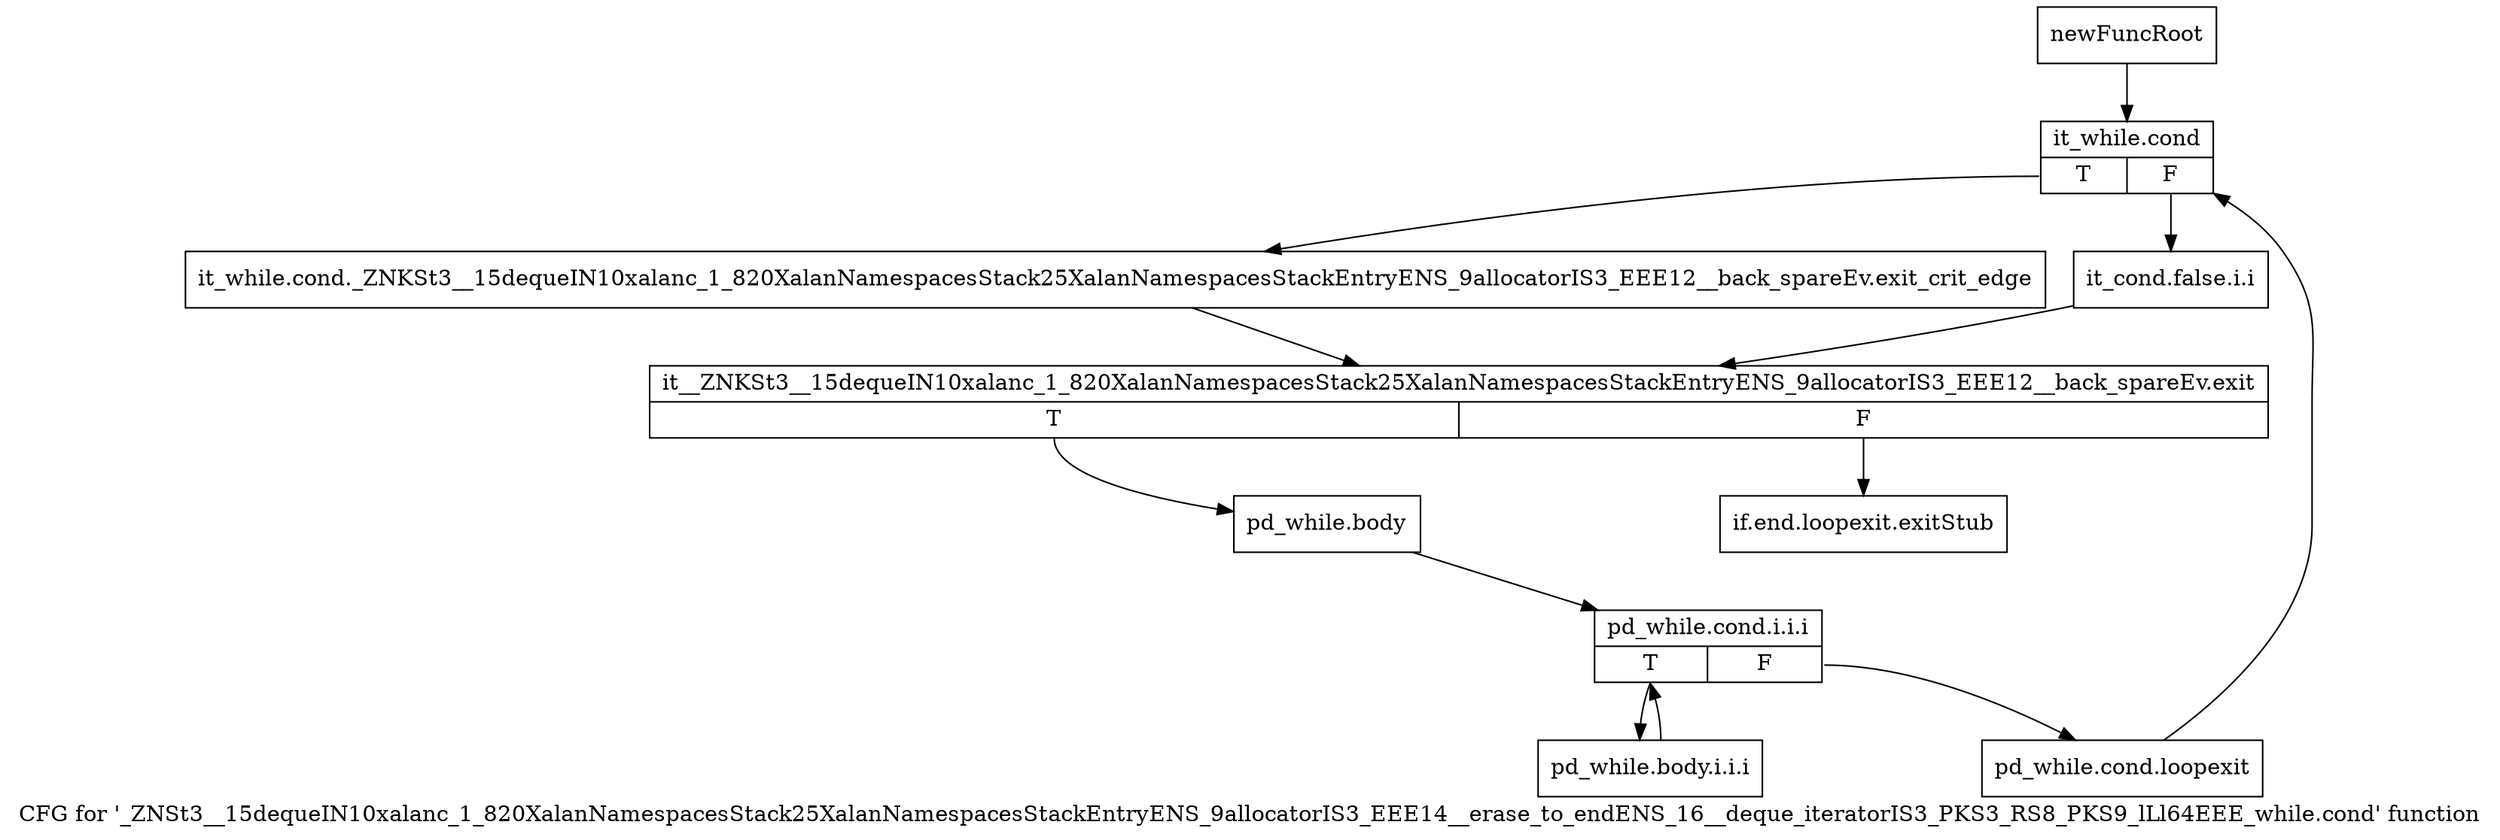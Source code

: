 digraph "CFG for '_ZNSt3__15dequeIN10xalanc_1_820XalanNamespacesStack25XalanNamespacesStackEntryENS_9allocatorIS3_EEE14__erase_to_endENS_16__deque_iteratorIS3_PKS3_RS8_PKS9_lLl64EEE_while.cond' function" {
	label="CFG for '_ZNSt3__15dequeIN10xalanc_1_820XalanNamespacesStack25XalanNamespacesStackEntryENS_9allocatorIS3_EEE14__erase_to_endENS_16__deque_iteratorIS3_PKS3_RS8_PKS9_lLl64EEE_while.cond' function";

	Node0x9cfcf80 [shape=record,label="{newFuncRoot}"];
	Node0x9cfcf80 -> Node0x9cfcc10;
	Node0x9cfcbc0 [shape=record,label="{if.end.loopexit.exitStub}"];
	Node0x9cfcc10 [shape=record,label="{it_while.cond|{<s0>T|<s1>F}}"];
	Node0x9cfcc10:s0 -> Node0x9cfd190;
	Node0x9cfcc10:s1 -> Node0x9cfcc60;
	Node0x9cfcc60 [shape=record,label="{it_cond.false.i.i}"];
	Node0x9cfcc60 -> Node0x9cfd1e0;
	Node0x9cfd190 [shape=record,label="{it_while.cond._ZNKSt3__15dequeIN10xalanc_1_820XalanNamespacesStack25XalanNamespacesStackEntryENS_9allocatorIS3_EEE12__back_spareEv.exit_crit_edge}"];
	Node0x9cfd190 -> Node0x9cfd1e0;
	Node0x9cfd1e0 [shape=record,label="{it__ZNKSt3__15dequeIN10xalanc_1_820XalanNamespacesStack25XalanNamespacesStackEntryENS_9allocatorIS3_EEE12__back_spareEv.exit|{<s0>T|<s1>F}}"];
	Node0x9cfd1e0:s0 -> Node0x9cfd230;
	Node0x9cfd1e0:s1 -> Node0x9cfcbc0;
	Node0x9cfd230 [shape=record,label="{pd_while.body}"];
	Node0x9cfd230 -> Node0x9cfd280;
	Node0x9cfd280 [shape=record,label="{pd_while.cond.i.i.i|{<s0>T|<s1>F}}"];
	Node0x9cfd280:s0 -> Node0x9cfd390;
	Node0x9cfd280:s1 -> Node0x9cfd2d0;
	Node0x9cfd2d0 [shape=record,label="{pd_while.cond.loopexit}"];
	Node0x9cfd2d0 -> Node0x9cfcc10;
	Node0x9cfd390 [shape=record,label="{pd_while.body.i.i.i}"];
	Node0x9cfd390 -> Node0x9cfd280;
}
